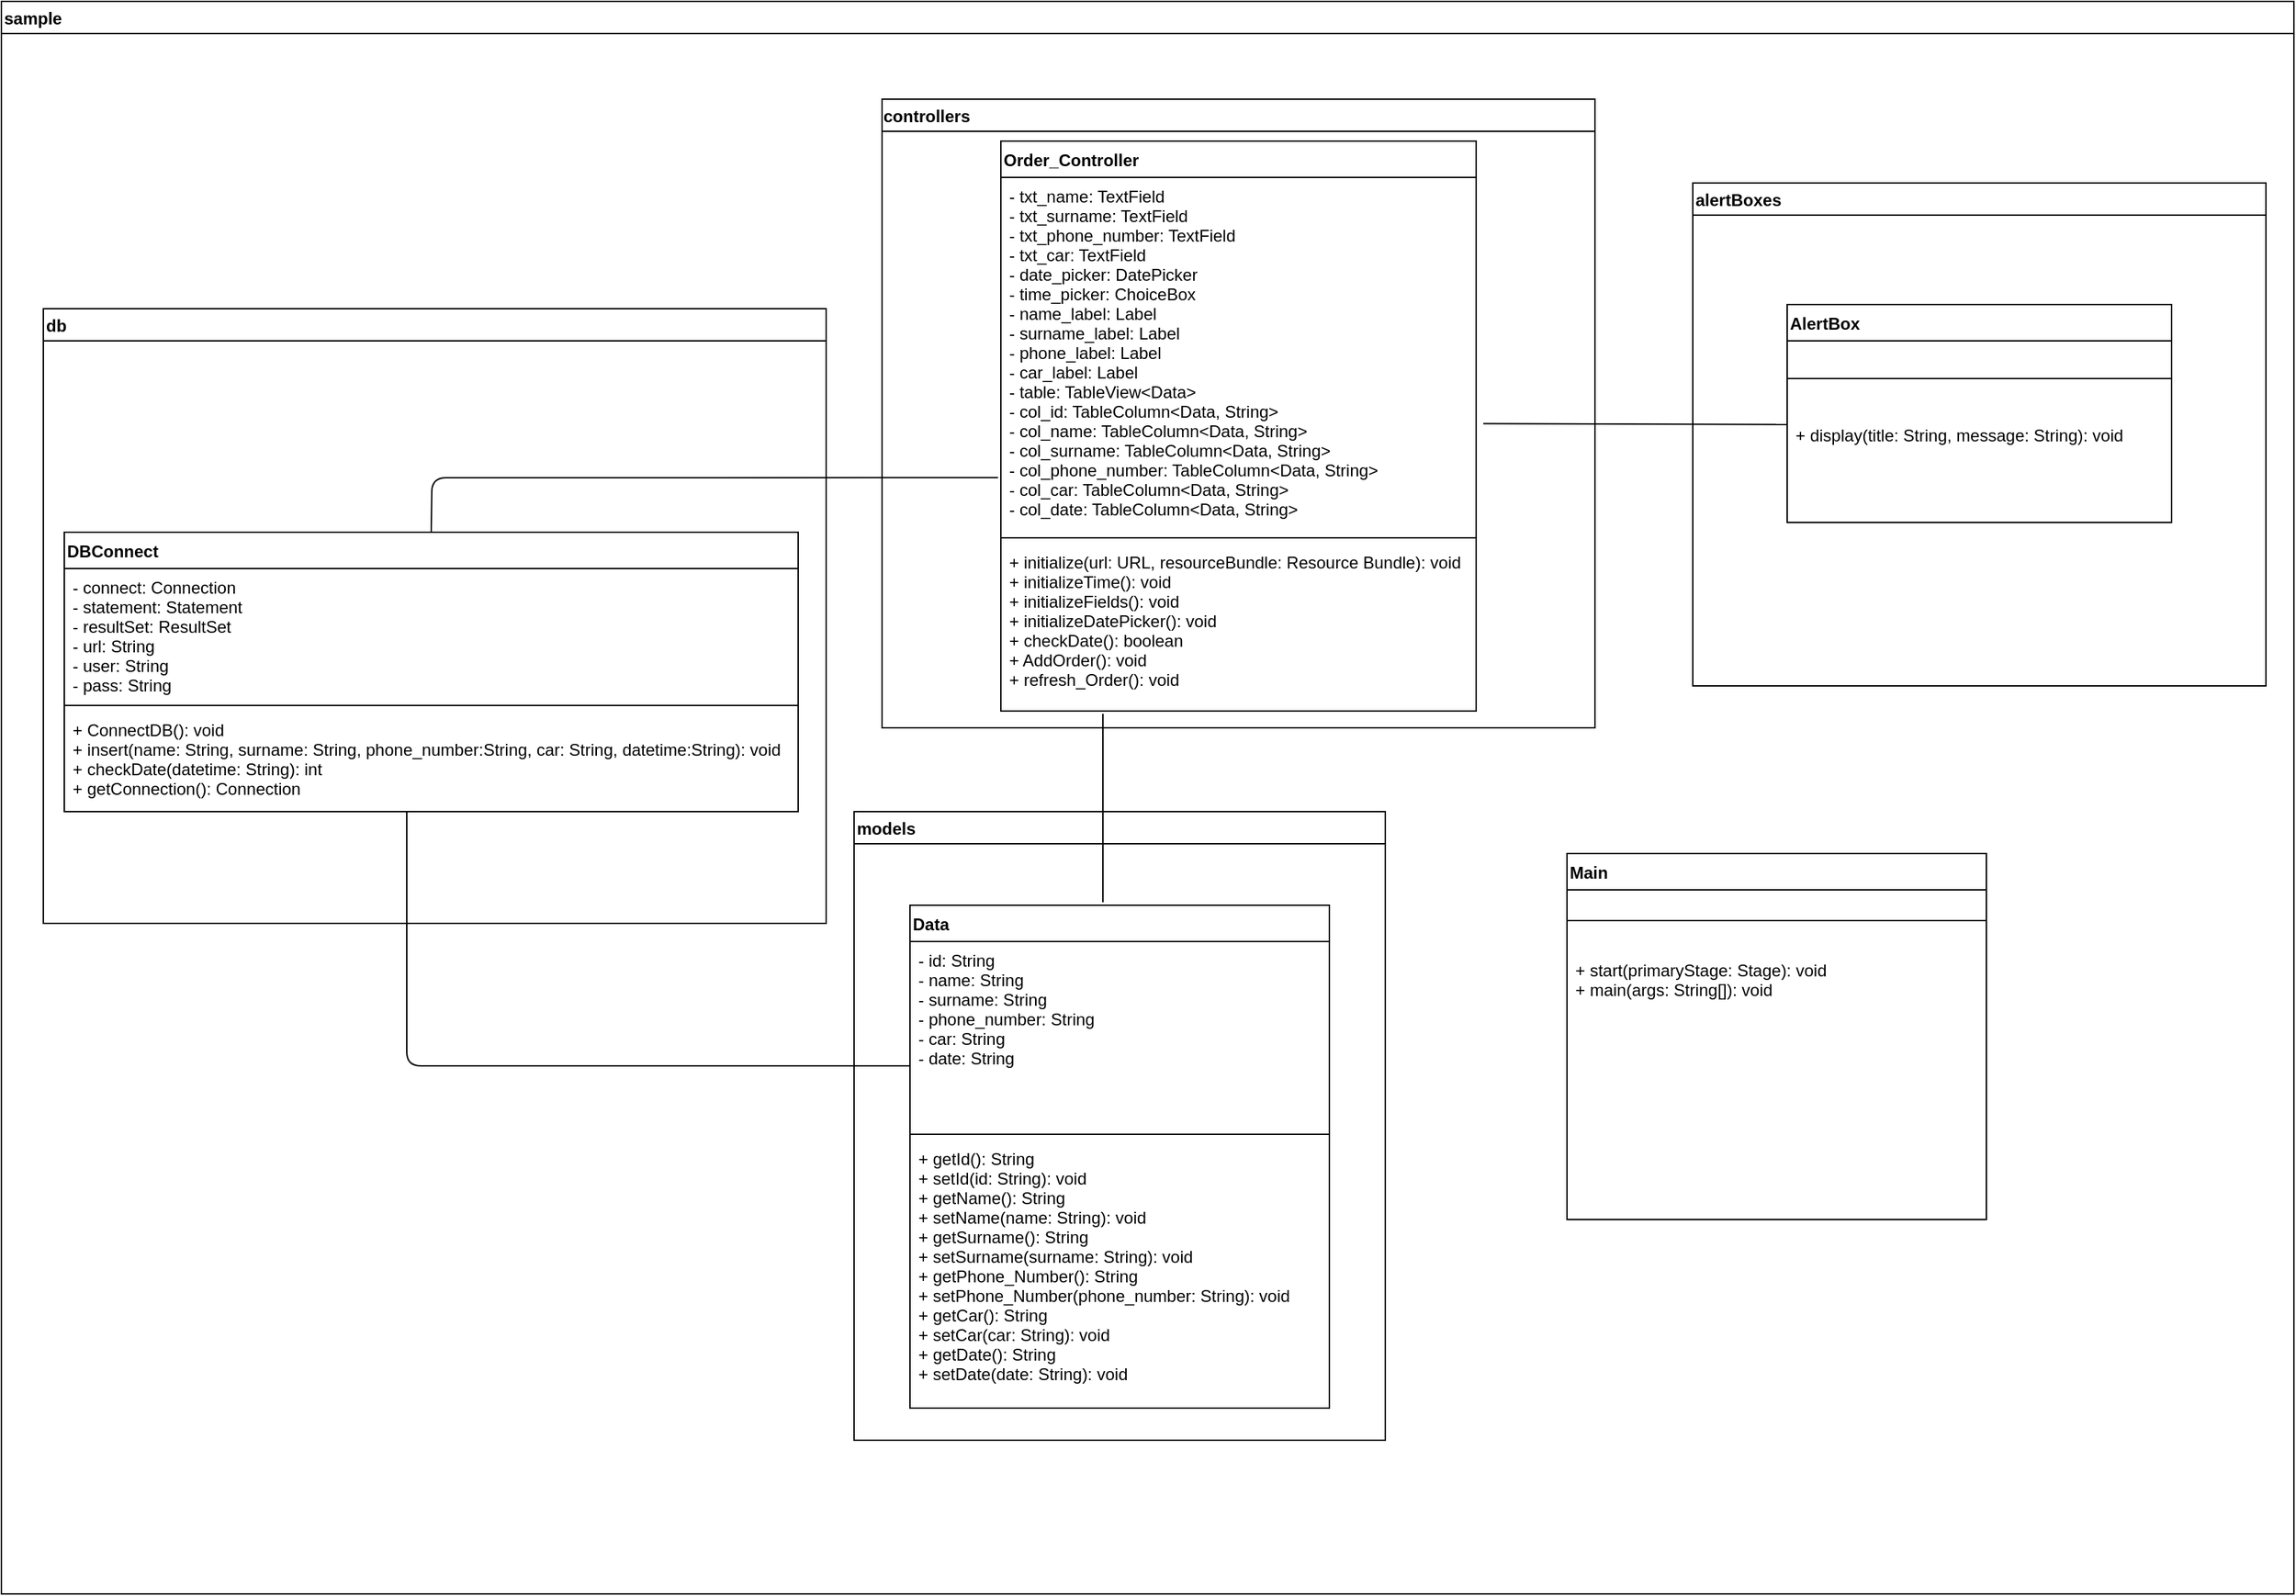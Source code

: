 <mxfile version="14.7.2" type="device"><diagram id="C5RBs43oDa-KdzZeNtuy" name="Page-1"><mxGraphModel dx="924" dy="1586" grid="1" gridSize="10" guides="1" tooltips="1" connect="1" arrows="1" fold="1" page="1" pageScale="1" pageWidth="1654" pageHeight="2336" math="0" shadow="0"><root><object label="" id="WIyWlLk6GJQsqaUBKTNV-0"><mxCell/></object><mxCell id="WIyWlLk6GJQsqaUBKTNV-1" parent="WIyWlLk6GJQsqaUBKTNV-0"/><mxCell id="bEvlOqpjQ8BTB9CY4tTv-0" value="controllers" style="swimlane;spacingLeft=-1;align=left;" parent="WIyWlLk6GJQsqaUBKTNV-1" vertex="1"><mxGeometry x="640" y="140" width="510" height="450" as="geometry"/></mxCell><mxCell id="bEvlOqpjQ8BTB9CY4tTv-3" value="Order_Controller" style="swimlane;fontStyle=1;align=left;verticalAlign=top;childLayout=stackLayout;horizontal=1;startSize=26;horizontalStack=0;resizeParent=1;resizeParentMax=0;resizeLast=0;collapsible=1;marginBottom=0;" parent="bEvlOqpjQ8BTB9CY4tTv-0" vertex="1"><mxGeometry x="85" y="30" width="340" height="408" as="geometry"/></mxCell><mxCell id="bEvlOqpjQ8BTB9CY4tTv-4" value="- txt_name: TextField&#10;- txt_surname: TextField&#10;- txt_phone_number: TextField&#10;- txt_car: TextField&#10;- date_picker: DatePicker&#10;- time_picker: ChoiceBox&#10;- name_label: Label&#10;- surname_label: Label&#10;- phone_label: Label&#10;- car_label: Label&#10;- table: TableView&lt;Data&gt;&#10;- col_id: TableColumn&lt;Data, String&gt;&#10;- col_name: TableColumn&lt;Data, String&gt;&#10;- col_surname: TableColumn&lt;Data, String&gt;&#10;- col_phone_number: TableColumn&lt;Data, String&gt;&#10;- col_car: TableColumn&lt;Data, String&gt;&#10;- col_date: TableColumn&lt;Data, String&gt;&#10;" style="text;strokeColor=none;fillColor=none;align=left;verticalAlign=top;spacingLeft=4;spacingRight=4;overflow=hidden;rotatable=0;points=[[0,0.5],[1,0.5]];portConstraint=eastwest;" parent="bEvlOqpjQ8BTB9CY4tTv-3" vertex="1"><mxGeometry y="26" width="340" height="254" as="geometry"/></mxCell><mxCell id="bEvlOqpjQ8BTB9CY4tTv-5" value="" style="line;strokeWidth=1;fillColor=none;align=left;verticalAlign=middle;spacingTop=-1;spacingLeft=3;spacingRight=3;rotatable=0;labelPosition=right;points=[];portConstraint=eastwest;" parent="bEvlOqpjQ8BTB9CY4tTv-3" vertex="1"><mxGeometry y="280" width="340" height="8" as="geometry"/></mxCell><mxCell id="bEvlOqpjQ8BTB9CY4tTv-6" value="+ initialize(url: URL, resourceBundle: Resource Bundle): void&#10;+ initializeTime(): void&#10;+ initializeFields(): void&#10;+ initializeDatePicker(): void&#10;+ checkDate(): boolean&#10;+ AddOrder(): void&#10;+ refresh_Order(): void" style="text;strokeColor=none;fillColor=none;align=left;verticalAlign=top;spacingLeft=4;spacingRight=4;overflow=hidden;rotatable=0;points=[[0,0.5],[1,0.5]];portConstraint=eastwest;" parent="bEvlOqpjQ8BTB9CY4tTv-3" vertex="1"><mxGeometry y="288" width="340" height="120" as="geometry"/></mxCell><mxCell id="bEvlOqpjQ8BTB9CY4tTv-1" value="models" style="swimlane;align=left;" parent="WIyWlLk6GJQsqaUBKTNV-1" vertex="1"><mxGeometry x="620" y="650" width="380" height="450" as="geometry"/></mxCell><mxCell id="bEvlOqpjQ8BTB9CY4tTv-7" value="Data" style="swimlane;fontStyle=1;align=left;verticalAlign=top;childLayout=stackLayout;horizontal=1;startSize=26;horizontalStack=0;resizeParent=1;resizeParentMax=0;resizeLast=0;collapsible=1;marginBottom=0;" parent="bEvlOqpjQ8BTB9CY4tTv-1" vertex="1"><mxGeometry x="40" y="67" width="300" height="360" as="geometry"/></mxCell><mxCell id="bEvlOqpjQ8BTB9CY4tTv-8" value="- id: String  &#10;- name: String&#10;- surname: String&#10;- phone_number: String&#10;- car: String&#10;- date: String" style="text;strokeColor=none;fillColor=none;align=left;verticalAlign=top;spacingLeft=4;spacingRight=4;overflow=hidden;rotatable=0;points=[[0,0.5],[1,0.5]];portConstraint=eastwest;" parent="bEvlOqpjQ8BTB9CY4tTv-7" vertex="1"><mxGeometry y="26" width="300" height="134" as="geometry"/></mxCell><mxCell id="bEvlOqpjQ8BTB9CY4tTv-9" value="" style="line;strokeWidth=1;fillColor=none;align=left;verticalAlign=middle;spacingTop=-1;spacingLeft=3;spacingRight=3;rotatable=0;labelPosition=right;points=[];portConstraint=eastwest;" parent="bEvlOqpjQ8BTB9CY4tTv-7" vertex="1"><mxGeometry y="160" width="300" height="8" as="geometry"/></mxCell><mxCell id="bEvlOqpjQ8BTB9CY4tTv-10" value="+ getId(): String&#10;+ setId(id: String): void&#10;+ getName(): String&#10;+ setName(name: String): void&#10;+ getSurname(): String&#10;+ setSurname(surname: String): void&#10;+ getPhone_Number(): String&#10;+ setPhone_Number(phone_number: String): void&#10;+ getCar(): String&#10;+ setCar(car: String): void&#10;+ getDate(): String&#10;+ setDate(date: String): void&#10;&#10;" style="text;strokeColor=none;fillColor=none;align=left;verticalAlign=top;spacingLeft=4;spacingRight=4;overflow=hidden;rotatable=0;points=[[0,0.5],[1,0.5]];portConstraint=eastwest;" parent="bEvlOqpjQ8BTB9CY4tTv-7" vertex="1"><mxGeometry y="168" width="300" height="192" as="geometry"/></mxCell><mxCell id="bEvlOqpjQ8BTB9CY4tTv-2" value="db" style="swimlane;align=left;" parent="WIyWlLk6GJQsqaUBKTNV-1" vertex="1"><mxGeometry x="40" y="290" width="560" height="440" as="geometry"/></mxCell><mxCell id="bEvlOqpjQ8BTB9CY4tTv-11" value="DBConnect" style="swimlane;fontStyle=1;align=left;verticalAlign=top;childLayout=stackLayout;horizontal=1;startSize=26;horizontalStack=0;resizeParent=1;resizeParentMax=0;resizeLast=0;collapsible=1;marginBottom=0;" parent="bEvlOqpjQ8BTB9CY4tTv-2" vertex="1"><mxGeometry x="15" y="160" width="525" height="200" as="geometry"/></mxCell><mxCell id="bEvlOqpjQ8BTB9CY4tTv-12" value="- connect: Connection&#10;- statement: Statement&#10;- resultSet: ResultSet&#10;- url: String&#10;- user: String&#10;- pass: String" style="text;strokeColor=none;fillColor=none;align=left;verticalAlign=top;spacingLeft=4;spacingRight=4;overflow=hidden;rotatable=0;points=[[0,0.5],[1,0.5]];portConstraint=eastwest;" parent="bEvlOqpjQ8BTB9CY4tTv-11" vertex="1"><mxGeometry y="26" width="525" height="94" as="geometry"/></mxCell><mxCell id="bEvlOqpjQ8BTB9CY4tTv-13" value="" style="line;strokeWidth=1;fillColor=none;align=left;verticalAlign=middle;spacingTop=-1;spacingLeft=3;spacingRight=3;rotatable=0;labelPosition=right;points=[];portConstraint=eastwest;" parent="bEvlOqpjQ8BTB9CY4tTv-11" vertex="1"><mxGeometry y="120" width="525" height="8" as="geometry"/></mxCell><mxCell id="bEvlOqpjQ8BTB9CY4tTv-14" value="+ ConnectDB(): void&#10;+ insert(name: String, surname: String, phone_number:String, car: String, datetime:String): void &#10;+ checkDate(datetime: String): int&#10;+ getConnection(): Connection" style="text;strokeColor=none;fillColor=none;align=left;verticalAlign=top;spacingLeft=4;spacingRight=4;overflow=hidden;rotatable=0;points=[[0,0.5],[1,0.5]];portConstraint=eastwest;" parent="bEvlOqpjQ8BTB9CY4tTv-11" vertex="1"><mxGeometry y="128" width="525" height="72" as="geometry"/></mxCell><mxCell id="bEvlOqpjQ8BTB9CY4tTv-15" value="" style="endArrow=none;html=1;entryX=0;entryY=0.664;entryDx=0;entryDy=0;entryPerimeter=0;" parent="WIyWlLk6GJQsqaUBKTNV-1" target="bEvlOqpjQ8BTB9CY4tTv-8" edge="1"><mxGeometry width="50" height="50" relative="1" as="geometry"><mxPoint x="300" y="650" as="sourcePoint"/><mxPoint x="480" y="440" as="targetPoint"/><Array as="points"><mxPoint x="300" y="832"/></Array></mxGeometry></mxCell><mxCell id="bEvlOqpjQ8BTB9CY4tTv-17" value="" style="endArrow=none;html=1;entryX=-0.006;entryY=0.846;entryDx=0;entryDy=0;exitX=0.5;exitY=0;exitDx=0;exitDy=0;entryPerimeter=0;" parent="WIyWlLk6GJQsqaUBKTNV-1" source="bEvlOqpjQ8BTB9CY4tTv-11" target="bEvlOqpjQ8BTB9CY4tTv-4" edge="1"><mxGeometry width="50" height="50" relative="1" as="geometry"><mxPoint x="590" y="460" as="sourcePoint"/><mxPoint x="640" y="410" as="targetPoint"/><Array as="points"><mxPoint x="318" y="411"/></Array></mxGeometry></mxCell><mxCell id="3AgONZyLwGiwVr7aQ2Rl-0" value="" style="endArrow=none;html=1;exitX=0.46;exitY=-0.006;exitDx=0;exitDy=0;exitPerimeter=0;" edge="1" parent="WIyWlLk6GJQsqaUBKTNV-1" source="bEvlOqpjQ8BTB9CY4tTv-7"><mxGeometry width="50" height="50" relative="1" as="geometry"><mxPoint x="810" y="440" as="sourcePoint"/><mxPoint x="798" y="580" as="targetPoint"/></mxGeometry></mxCell><mxCell id="3AgONZyLwGiwVr7aQ2Rl-1" value="alertBoxes" style="swimlane;align=left;" vertex="1" parent="WIyWlLk6GJQsqaUBKTNV-1"><mxGeometry x="1220" y="200" width="410" height="360" as="geometry"/></mxCell><mxCell id="3AgONZyLwGiwVr7aQ2Rl-2" value="AlertBox" style="swimlane;fontStyle=1;align=left;verticalAlign=top;childLayout=stackLayout;horizontal=1;startSize=26;horizontalStack=0;resizeParent=1;resizeParentMax=0;resizeLast=0;collapsible=1;marginBottom=0;" vertex="1" parent="3AgONZyLwGiwVr7aQ2Rl-1"><mxGeometry x="67.5" y="87" width="275" height="156" as="geometry"/></mxCell><mxCell id="3AgONZyLwGiwVr7aQ2Rl-4" value="" style="line;strokeWidth=1;fillColor=none;align=left;verticalAlign=middle;spacingTop=-1;spacingLeft=3;spacingRight=3;rotatable=0;labelPosition=right;points=[];portConstraint=eastwest;" vertex="1" parent="3AgONZyLwGiwVr7aQ2Rl-2"><mxGeometry y="26" width="275" height="54" as="geometry"/></mxCell><mxCell id="3AgONZyLwGiwVr7aQ2Rl-5" value="+ display(title: String, message: String): void" style="text;strokeColor=none;fillColor=none;align=left;verticalAlign=top;spacingLeft=4;spacingRight=4;overflow=hidden;rotatable=0;points=[[0,0.5],[1,0.5]];portConstraint=eastwest;" vertex="1" parent="3AgONZyLwGiwVr7aQ2Rl-2"><mxGeometry y="80" width="275" height="76" as="geometry"/></mxCell><mxCell id="3AgONZyLwGiwVr7aQ2Rl-6" value="" style="endArrow=none;html=1;entryX=-0.001;entryY=0.077;entryDx=0;entryDy=0;entryPerimeter=0;exitX=1.015;exitY=0.694;exitDx=0;exitDy=0;exitPerimeter=0;" edge="1" parent="WIyWlLk6GJQsqaUBKTNV-1" source="bEvlOqpjQ8BTB9CY4tTv-4" target="3AgONZyLwGiwVr7aQ2Rl-5"><mxGeometry width="50" height="50" relative="1" as="geometry"><mxPoint x="1065" y="263" as="sourcePoint"/><mxPoint x="1160" y="370" as="targetPoint"/></mxGeometry></mxCell><mxCell id="3AgONZyLwGiwVr7aQ2Rl-7" value="Main" style="swimlane;fontStyle=1;align=left;verticalAlign=top;childLayout=stackLayout;horizontal=1;startSize=26;horizontalStack=0;resizeParent=1;resizeParentMax=0;resizeLast=0;collapsible=1;marginBottom=0;" vertex="1" parent="WIyWlLk6GJQsqaUBKTNV-1"><mxGeometry x="1130" y="680" width="300" height="262" as="geometry"/></mxCell><mxCell id="3AgONZyLwGiwVr7aQ2Rl-9" value="" style="line;strokeWidth=1;fillColor=none;align=left;verticalAlign=middle;spacingTop=-1;spacingLeft=3;spacingRight=3;rotatable=0;labelPosition=right;points=[];portConstraint=eastwest;" vertex="1" parent="3AgONZyLwGiwVr7aQ2Rl-7"><mxGeometry y="26" width="300" height="44" as="geometry"/></mxCell><mxCell id="3AgONZyLwGiwVr7aQ2Rl-10" value="+ start(primaryStage: Stage): void&#10;+ main(args: String[]): void" style="text;strokeColor=none;fillColor=none;align=left;verticalAlign=top;spacingLeft=4;spacingRight=4;overflow=hidden;rotatable=0;points=[[0,0.5],[1,0.5]];portConstraint=eastwest;" vertex="1" parent="3AgONZyLwGiwVr7aQ2Rl-7"><mxGeometry y="70" width="300" height="192" as="geometry"/></mxCell><mxCell id="3AgONZyLwGiwVr7aQ2Rl-12" value="sample" style="swimlane;align=left;" vertex="1" parent="WIyWlLk6GJQsqaUBKTNV-1"><mxGeometry x="10" y="70" width="1640" height="1140" as="geometry"/></mxCell></root></mxGraphModel></diagram></mxfile>